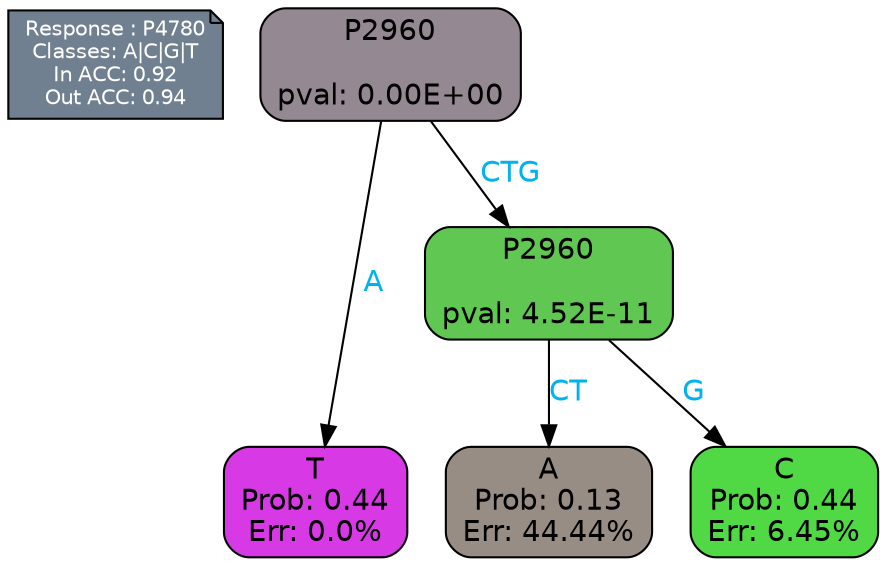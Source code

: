 digraph Tree {
node [shape=box, style="filled, rounded", color="black", fontname=helvetica] ;
graph [ranksep=equally, splines=polylines, bgcolor=transparent, dpi=600] ;
edge [fontname=helvetica] ;
LEGEND [label="Response : P4780
Classes: A|C|G|T
In ACC: 0.92
Out ACC: 0.94
",shape=note,align=left,style=filled,fillcolor="slategray",fontcolor="white",fontsize=10];1 [label="P2960

pval: 0.00E+00", fillcolor="#948992"] ;
2 [label="T
Prob: 0.44
Err: 0.0%", fillcolor="#d739e5"] ;
3 [label="P2960

pval: 4.52E-11", fillcolor="#60c852"] ;
4 [label="A
Prob: 0.13
Err: 44.44%", fillcolor="#988d85"] ;
5 [label="C
Prob: 0.44
Err: 6.45%", fillcolor="#50d944"] ;
1 -> 2 [label="A",fontcolor=deepskyblue2] ;
1 -> 3 [label="CTG",fontcolor=deepskyblue2] ;
3 -> 4 [label="CT",fontcolor=deepskyblue2] ;
3 -> 5 [label="G",fontcolor=deepskyblue2] ;
{rank = same; 2;4;5;}{rank = same; LEGEND;1;}}